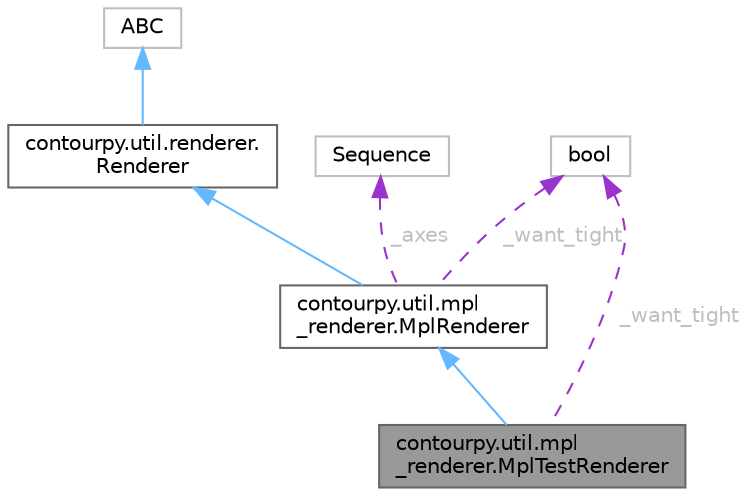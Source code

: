 digraph "contourpy.util.mpl_renderer.MplTestRenderer"
{
 // LATEX_PDF_SIZE
  bgcolor="transparent";
  edge [fontname=Helvetica,fontsize=10,labelfontname=Helvetica,labelfontsize=10];
  node [fontname=Helvetica,fontsize=10,shape=box,height=0.2,width=0.4];
  Node1 [id="Node000001",label="contourpy.util.mpl\l_renderer.MplTestRenderer",height=0.2,width=0.4,color="gray40", fillcolor="grey60", style="filled", fontcolor="black",tooltip=" "];
  Node2 -> Node1 [id="edge7_Node000001_Node000002",dir="back",color="steelblue1",style="solid",tooltip=" "];
  Node2 [id="Node000002",label="contourpy.util.mpl\l_renderer.MplRenderer",height=0.2,width=0.4,color="gray40", fillcolor="white", style="filled",URL="$d9/d0c/classcontourpy_1_1util_1_1mpl__renderer_1_1MplRenderer.html",tooltip=" "];
  Node3 -> Node2 [id="edge8_Node000002_Node000003",dir="back",color="steelblue1",style="solid",tooltip=" "];
  Node3 [id="Node000003",label="contourpy.util.renderer.\lRenderer",height=0.2,width=0.4,color="gray40", fillcolor="white", style="filled",URL="$d6/d14/classcontourpy_1_1util_1_1renderer_1_1Renderer.html",tooltip=" "];
  Node4 -> Node3 [id="edge9_Node000003_Node000004",dir="back",color="steelblue1",style="solid",tooltip=" "];
  Node4 [id="Node000004",label="ABC",height=0.2,width=0.4,color="grey75", fillcolor="white", style="filled",URL="$dd/d9b/classABC.html",tooltip=" "];
  Node5 -> Node2 [id="edge10_Node000002_Node000005",dir="back",color="darkorchid3",style="dashed",tooltip=" ",label=" _axes",fontcolor="grey" ];
  Node5 [id="Node000005",label="Sequence",height=0.2,width=0.4,color="grey75", fillcolor="white", style="filled",tooltip=" "];
  Node6 -> Node2 [id="edge11_Node000002_Node000006",dir="back",color="darkorchid3",style="dashed",tooltip=" ",label=" _want_tight",fontcolor="grey" ];
  Node6 [id="Node000006",label="bool",height=0.2,width=0.4,color="grey75", fillcolor="white", style="filled",tooltip=" "];
  Node6 -> Node1 [id="edge12_Node000001_Node000006",dir="back",color="darkorchid3",style="dashed",tooltip=" ",label=" _want_tight",fontcolor="grey" ];
}
